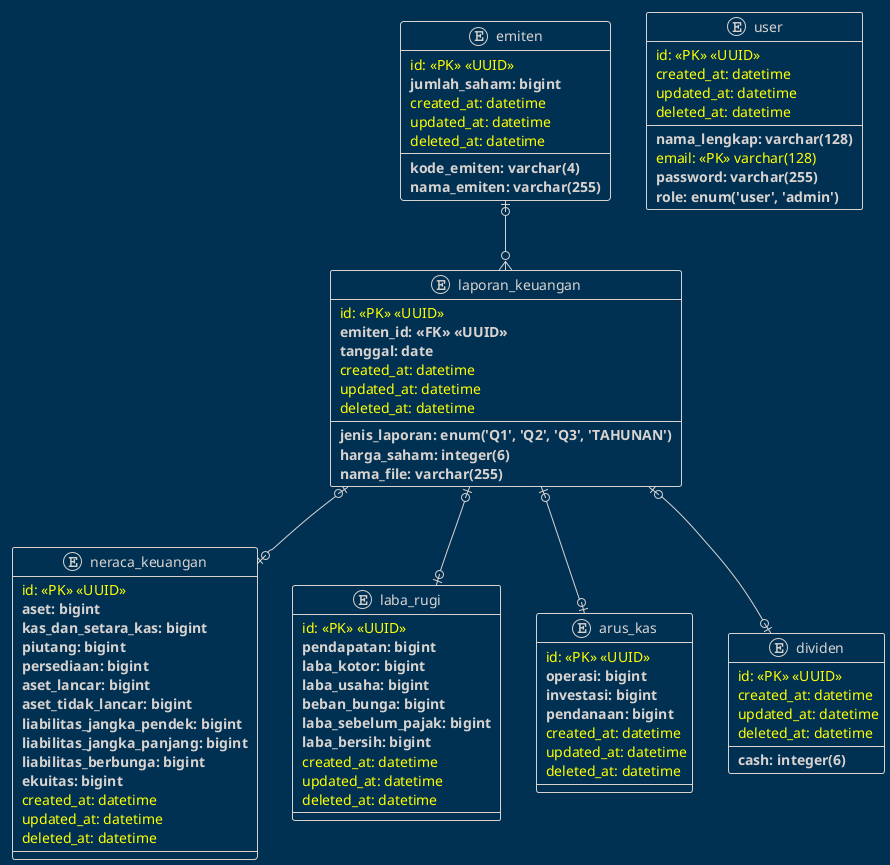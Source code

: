 @startuml laporan_emiten

!theme blueprint
  entity neraca_keuangan {
    <color:yellow> id: <<PK>> <<UUID>></color>
    ** aset: bigint **
    ** kas_dan_setara_kas: bigint **
    ** piutang: bigint **
    ** persediaan: bigint **
    ** aset_lancar: bigint **
    ** aset_tidak_lancar: bigint **
    ** liabilitas_jangka_pendek: bigint **
    ** liabilitas_jangka_panjang: bigint **
    ** liabilitas_berbunga: bigint **
    ** ekuitas: bigint **
    <color:yellow> created_at: datetime</color>
    <color:yellow> updated_at: datetime</color>
    <color:yellow> deleted_at: datetime</color>
  }

  entity laba_rugi {
    <color:yellow> id: <<PK>> <<UUID>></color>
    ** pendapatan: bigint **
    ** laba_kotor: bigint **
    ** laba_usaha: bigint **
    ** beban_bunga: bigint **
    ** laba_sebelum_pajak: bigint **
    ** laba_bersih: bigint **
    <color:yellow> created_at: datetime</color>
    <color:yellow> updated_at: datetime</color>
    <color:yellow> deleted_at: datetime</color>
  }

  entity arus_kas {
    <color:yellow> id: <<PK>> <<UUID>></color>
    ** operasi: bigint **
    ** investasi: bigint **
    ** pendanaan: bigint **
    <color:yellow> created_at: datetime</color>
    <color:yellow> updated_at: datetime</color>
    <color:yellow> deleted_at: datetime</color>
  }

  entity emiten {
    <color:yellow> id: <<PK>> <<UUID>></color>
    ** kode_emiten: varchar(4) **
    ** nama_emiten: varchar(255) **
    ** jumlah_saham: bigint **
    <color:yellow> created_at: datetime</color>
    <color:yellow> updated_at: datetime</color>
    <color:yellow> deleted_at: datetime</color>
  }

  entity dividen {
    <color:yellow> id: <<PK>> <<UUID>></color>
    ** cash: integer(6) **
    <color:yellow> created_at: datetime</color>
    <color:yellow> updated_at: datetime</color>
    <color:yellow> deleted_at: datetime</color>
  }
  entity laporan_keuangan {
    <color:yellow> id: <<PK>> <<UUID>></color>
    ** emiten_id: <<FK>> <<UUID>> **
    ** jenis_laporan: enum('Q1', 'Q2', 'Q3', 'TAHUNAN') **
    ** tanggal: date **
    ** harga_saham: integer(6) **
    ** nama_file: varchar(255) **
    <color:yellow> created_at: datetime</color>
    <color:yellow> updated_at: datetime</color>
    <color:yellow> deleted_at: datetime</color>
  }

  entity user {
    <color:yellow> id: <<PK>> <<UUID>></color>
    ** nama_lengkap: varchar(128) **
    <color:yellow> email: <<PK>> varchar(128)</color>
    ** password: varchar(255) **
    ** role: enum('user', 'admin') **
    <color:yellow> created_at: datetime</color>
    <color:yellow> updated_at: datetime</color>
    <color:yellow> deleted_at: datetime</color>
  }

  ' relationship
  emiten |o--o{ laporan_keuangan
  laporan_keuangan |o--o| neraca_keuangan
  laporan_keuangan |o--o| laba_rugi
  laporan_keuangan |o--o| arus_kas
  laporan_keuangan |o--o| dividen
@enduml
